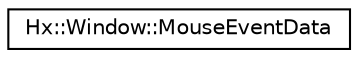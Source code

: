 digraph "Graphical Class Hierarchy"
{
  edge [fontname="Helvetica",fontsize="10",labelfontname="Helvetica",labelfontsize="10"];
  node [fontname="Helvetica",fontsize="10",shape=record];
  rankdir="LR";
  Node1 [label="Hx::Window::MouseEventData",height=0.2,width=0.4,color="black", fillcolor="white", style="filled",URL="$structHx_1_1Window_1_1MouseEventData.html"];
}
